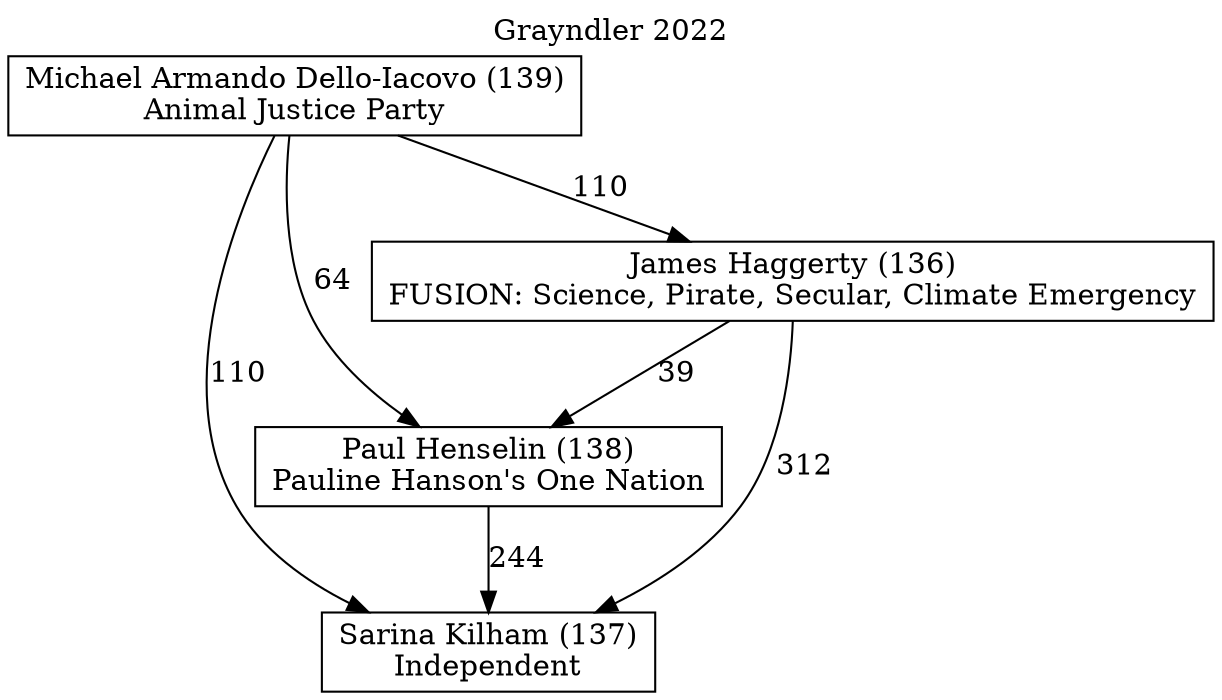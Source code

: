 // House preference flow
digraph "Sarina Kilham (137)_Grayndler_2022" {
	graph [label="Grayndler 2022" labelloc=t mclimit=10]
	node [shape=box]
	"Michael Armando Dello-Iacovo (139)" [label="Michael Armando Dello-Iacovo (139)
Animal Justice Party"]
	"Sarina Kilham (137)" [label="Sarina Kilham (137)
Independent"]
	"Paul Henselin (138)" [label="Paul Henselin (138)
Pauline Hanson's One Nation"]
	"James Haggerty (136)" [label="James Haggerty (136)
FUSION: Science, Pirate, Secular, Climate Emergency"]
	"James Haggerty (136)" -> "Paul Henselin (138)" [label=39]
	"James Haggerty (136)" -> "Sarina Kilham (137)" [label=312]
	"Michael Armando Dello-Iacovo (139)" -> "Paul Henselin (138)" [label=64]
	"Paul Henselin (138)" -> "Sarina Kilham (137)" [label=244]
	"Michael Armando Dello-Iacovo (139)" -> "Sarina Kilham (137)" [label=110]
	"Michael Armando Dello-Iacovo (139)" -> "James Haggerty (136)" [label=110]
}
